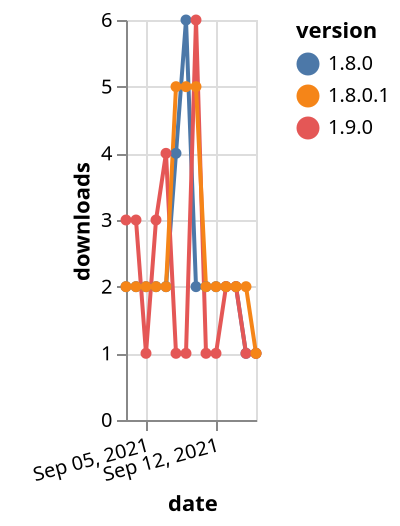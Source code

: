 {"$schema": "https://vega.github.io/schema/vega-lite/v5.json", "description": "A simple bar chart with embedded data.", "data": {"values": [{"date": "2021-09-03", "total": 3333, "delta": 2, "version": "1.8.0"}, {"date": "2021-09-04", "total": 3335, "delta": 2, "version": "1.8.0"}, {"date": "2021-09-05", "total": 3337, "delta": 2, "version": "1.8.0"}, {"date": "2021-09-06", "total": 3339, "delta": 2, "version": "1.8.0"}, {"date": "2021-09-07", "total": 3341, "delta": 2, "version": "1.8.0"}, {"date": "2021-09-08", "total": 3345, "delta": 4, "version": "1.8.0"}, {"date": "2021-09-09", "total": 3351, "delta": 6, "version": "1.8.0"}, {"date": "2021-09-10", "total": 3353, "delta": 2, "version": "1.8.0"}, {"date": "2021-09-11", "total": 3355, "delta": 2, "version": "1.8.0"}, {"date": "2021-09-12", "total": 3357, "delta": 2, "version": "1.8.0"}, {"date": "2021-09-13", "total": 3359, "delta": 2, "version": "1.8.0"}, {"date": "2021-09-14", "total": 3361, "delta": 2, "version": "1.8.0"}, {"date": "2021-09-15", "total": 3362, "delta": 1, "version": "1.8.0"}, {"date": "2021-09-16", "total": 3363, "delta": 1, "version": "1.8.0"}, {"date": "2021-09-03", "total": 386, "delta": 3, "version": "1.9.0"}, {"date": "2021-09-04", "total": 389, "delta": 3, "version": "1.9.0"}, {"date": "2021-09-05", "total": 390, "delta": 1, "version": "1.9.0"}, {"date": "2021-09-06", "total": 393, "delta": 3, "version": "1.9.0"}, {"date": "2021-09-07", "total": 397, "delta": 4, "version": "1.9.0"}, {"date": "2021-09-08", "total": 398, "delta": 1, "version": "1.9.0"}, {"date": "2021-09-09", "total": 399, "delta": 1, "version": "1.9.0"}, {"date": "2021-09-10", "total": 405, "delta": 6, "version": "1.9.0"}, {"date": "2021-09-11", "total": 406, "delta": 1, "version": "1.9.0"}, {"date": "2021-09-12", "total": 407, "delta": 1, "version": "1.9.0"}, {"date": "2021-09-13", "total": 409, "delta": 2, "version": "1.9.0"}, {"date": "2021-09-14", "total": 411, "delta": 2, "version": "1.9.0"}, {"date": "2021-09-15", "total": 412, "delta": 1, "version": "1.9.0"}, {"date": "2021-09-16", "total": 413, "delta": 1, "version": "1.9.0"}, {"date": "2021-09-03", "total": 4879, "delta": 2, "version": "1.8.0.1"}, {"date": "2021-09-04", "total": 4881, "delta": 2, "version": "1.8.0.1"}, {"date": "2021-09-05", "total": 4883, "delta": 2, "version": "1.8.0.1"}, {"date": "2021-09-06", "total": 4885, "delta": 2, "version": "1.8.0.1"}, {"date": "2021-09-07", "total": 4887, "delta": 2, "version": "1.8.0.1"}, {"date": "2021-09-08", "total": 4892, "delta": 5, "version": "1.8.0.1"}, {"date": "2021-09-09", "total": 4897, "delta": 5, "version": "1.8.0.1"}, {"date": "2021-09-10", "total": 4902, "delta": 5, "version": "1.8.0.1"}, {"date": "2021-09-11", "total": 4904, "delta": 2, "version": "1.8.0.1"}, {"date": "2021-09-12", "total": 4906, "delta": 2, "version": "1.8.0.1"}, {"date": "2021-09-13", "total": 4908, "delta": 2, "version": "1.8.0.1"}, {"date": "2021-09-14", "total": 4910, "delta": 2, "version": "1.8.0.1"}, {"date": "2021-09-15", "total": 4912, "delta": 2, "version": "1.8.0.1"}, {"date": "2021-09-16", "total": 4913, "delta": 1, "version": "1.8.0.1"}]}, "width": "container", "mark": {"type": "line", "point": {"filled": true}}, "encoding": {"x": {"field": "date", "type": "temporal", "timeUnit": "yearmonthdate", "title": "date", "axis": {"labelAngle": -15}}, "y": {"field": "delta", "type": "quantitative", "title": "downloads"}, "color": {"field": "version", "type": "nominal"}, "tooltip": {"field": "delta"}}}